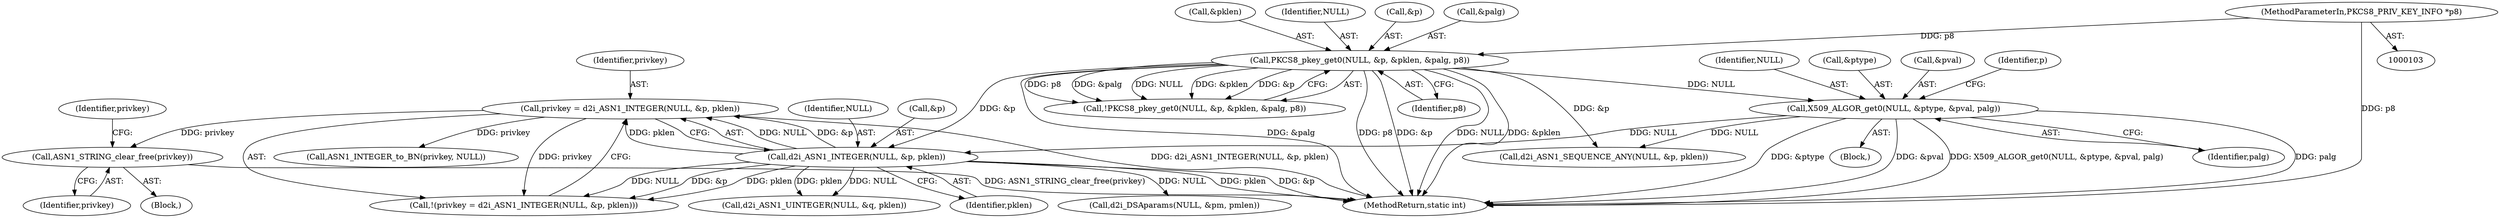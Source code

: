 digraph "0_openssl_6c88c71b4e4825c7bc0489306d062d017634eb88@API" {
"1000266" [label="(Call,ASN1_STRING_clear_free(privkey))"];
"1000246" [label="(Call,privkey = d2i_ASN1_INTEGER(NULL, &p, pklen))"];
"1000248" [label="(Call,d2i_ASN1_INTEGER(NULL, &p, pklen))"];
"1000150" [label="(Call,X509_ALGOR_get0(NULL, &ptype, &pval, palg))"];
"1000139" [label="(Call,PKCS8_pkey_get0(NULL, &p, &pklen, &palg, p8))"];
"1000105" [label="(MethodParameterIn,PKCS8_PRIV_KEY_INFO *p8)"];
"1000150" [label="(Call,X509_ALGOR_get0(NULL, &ptype, &pval, palg))"];
"1000138" [label="(Call,!PKCS8_pkey_get0(NULL, &p, &pklen, &palg, p8))"];
"1000249" [label="(Identifier,NULL)"];
"1000139" [label="(Call,PKCS8_pkey_get0(NULL, &p, &pklen, &palg, p8))"];
"1000105" [label="(MethodParameterIn,PKCS8_PRIV_KEY_INFO *p8)"];
"1000271" [label="(Identifier,privkey)"];
"1000171" [label="(Call,d2i_ASN1_SEQUENCE_ANY(NULL, &p, pklen))"];
"1000267" [label="(Identifier,privkey)"];
"1000246" [label="(Call,privkey = d2i_ASN1_INTEGER(NULL, &p, pklen))"];
"1000252" [label="(Identifier,pklen)"];
"1000156" [label="(Identifier,palg)"];
"1000245" [label="(Call,!(privkey = d2i_ASN1_INTEGER(NULL, &p, pklen)))"];
"1000143" [label="(Call,&pklen)"];
"1000312" [label="(Call,ASN1_INTEGER_to_BN(privkey, NULL))"];
"1000248" [label="(Call,d2i_ASN1_INTEGER(NULL, &p, pklen))"];
"1000106" [label="(Block,)"];
"1000260" [label="(Block,)"];
"1000140" [label="(Identifier,NULL)"];
"1000250" [label="(Call,&p)"];
"1000151" [label="(Identifier,NULL)"];
"1000152" [label="(Call,&ptype)"];
"1000154" [label="(Call,&pval)"];
"1000147" [label="(Identifier,p8)"];
"1000247" [label="(Identifier,privkey)"];
"1000141" [label="(Call,&p)"];
"1000300" [label="(Call,d2i_DSAparams(NULL, &pm, pmlen))"];
"1000160" [label="(Identifier,p)"];
"1000363" [label="(MethodReturn,static int)"];
"1000272" [label="(Call,d2i_ASN1_UINTEGER(NULL, &q, pklen))"];
"1000145" [label="(Call,&palg)"];
"1000266" [label="(Call,ASN1_STRING_clear_free(privkey))"];
"1000266" -> "1000260"  [label="AST: "];
"1000266" -> "1000267"  [label="CFG: "];
"1000267" -> "1000266"  [label="AST: "];
"1000271" -> "1000266"  [label="CFG: "];
"1000266" -> "1000363"  [label="DDG: ASN1_STRING_clear_free(privkey)"];
"1000246" -> "1000266"  [label="DDG: privkey"];
"1000246" -> "1000245"  [label="AST: "];
"1000246" -> "1000248"  [label="CFG: "];
"1000247" -> "1000246"  [label="AST: "];
"1000248" -> "1000246"  [label="AST: "];
"1000245" -> "1000246"  [label="CFG: "];
"1000246" -> "1000363"  [label="DDG: d2i_ASN1_INTEGER(NULL, &p, pklen)"];
"1000246" -> "1000245"  [label="DDG: privkey"];
"1000248" -> "1000246"  [label="DDG: NULL"];
"1000248" -> "1000246"  [label="DDG: &p"];
"1000248" -> "1000246"  [label="DDG: pklen"];
"1000246" -> "1000312"  [label="DDG: privkey"];
"1000248" -> "1000252"  [label="CFG: "];
"1000249" -> "1000248"  [label="AST: "];
"1000250" -> "1000248"  [label="AST: "];
"1000252" -> "1000248"  [label="AST: "];
"1000248" -> "1000363"  [label="DDG: pklen"];
"1000248" -> "1000363"  [label="DDG: &p"];
"1000248" -> "1000245"  [label="DDG: NULL"];
"1000248" -> "1000245"  [label="DDG: &p"];
"1000248" -> "1000245"  [label="DDG: pklen"];
"1000150" -> "1000248"  [label="DDG: NULL"];
"1000139" -> "1000248"  [label="DDG: &p"];
"1000248" -> "1000272"  [label="DDG: NULL"];
"1000248" -> "1000272"  [label="DDG: pklen"];
"1000248" -> "1000300"  [label="DDG: NULL"];
"1000150" -> "1000106"  [label="AST: "];
"1000150" -> "1000156"  [label="CFG: "];
"1000151" -> "1000150"  [label="AST: "];
"1000152" -> "1000150"  [label="AST: "];
"1000154" -> "1000150"  [label="AST: "];
"1000156" -> "1000150"  [label="AST: "];
"1000160" -> "1000150"  [label="CFG: "];
"1000150" -> "1000363"  [label="DDG: &ptype"];
"1000150" -> "1000363"  [label="DDG: &pval"];
"1000150" -> "1000363"  [label="DDG: X509_ALGOR_get0(NULL, &ptype, &pval, palg)"];
"1000150" -> "1000363"  [label="DDG: palg"];
"1000139" -> "1000150"  [label="DDG: NULL"];
"1000150" -> "1000171"  [label="DDG: NULL"];
"1000139" -> "1000138"  [label="AST: "];
"1000139" -> "1000147"  [label="CFG: "];
"1000140" -> "1000139"  [label="AST: "];
"1000141" -> "1000139"  [label="AST: "];
"1000143" -> "1000139"  [label="AST: "];
"1000145" -> "1000139"  [label="AST: "];
"1000147" -> "1000139"  [label="AST: "];
"1000138" -> "1000139"  [label="CFG: "];
"1000139" -> "1000363"  [label="DDG: &p"];
"1000139" -> "1000363"  [label="DDG: NULL"];
"1000139" -> "1000363"  [label="DDG: &pklen"];
"1000139" -> "1000363"  [label="DDG: &palg"];
"1000139" -> "1000363"  [label="DDG: p8"];
"1000139" -> "1000138"  [label="DDG: p8"];
"1000139" -> "1000138"  [label="DDG: &palg"];
"1000139" -> "1000138"  [label="DDG: NULL"];
"1000139" -> "1000138"  [label="DDG: &pklen"];
"1000139" -> "1000138"  [label="DDG: &p"];
"1000105" -> "1000139"  [label="DDG: p8"];
"1000139" -> "1000171"  [label="DDG: &p"];
"1000105" -> "1000103"  [label="AST: "];
"1000105" -> "1000363"  [label="DDG: p8"];
}
